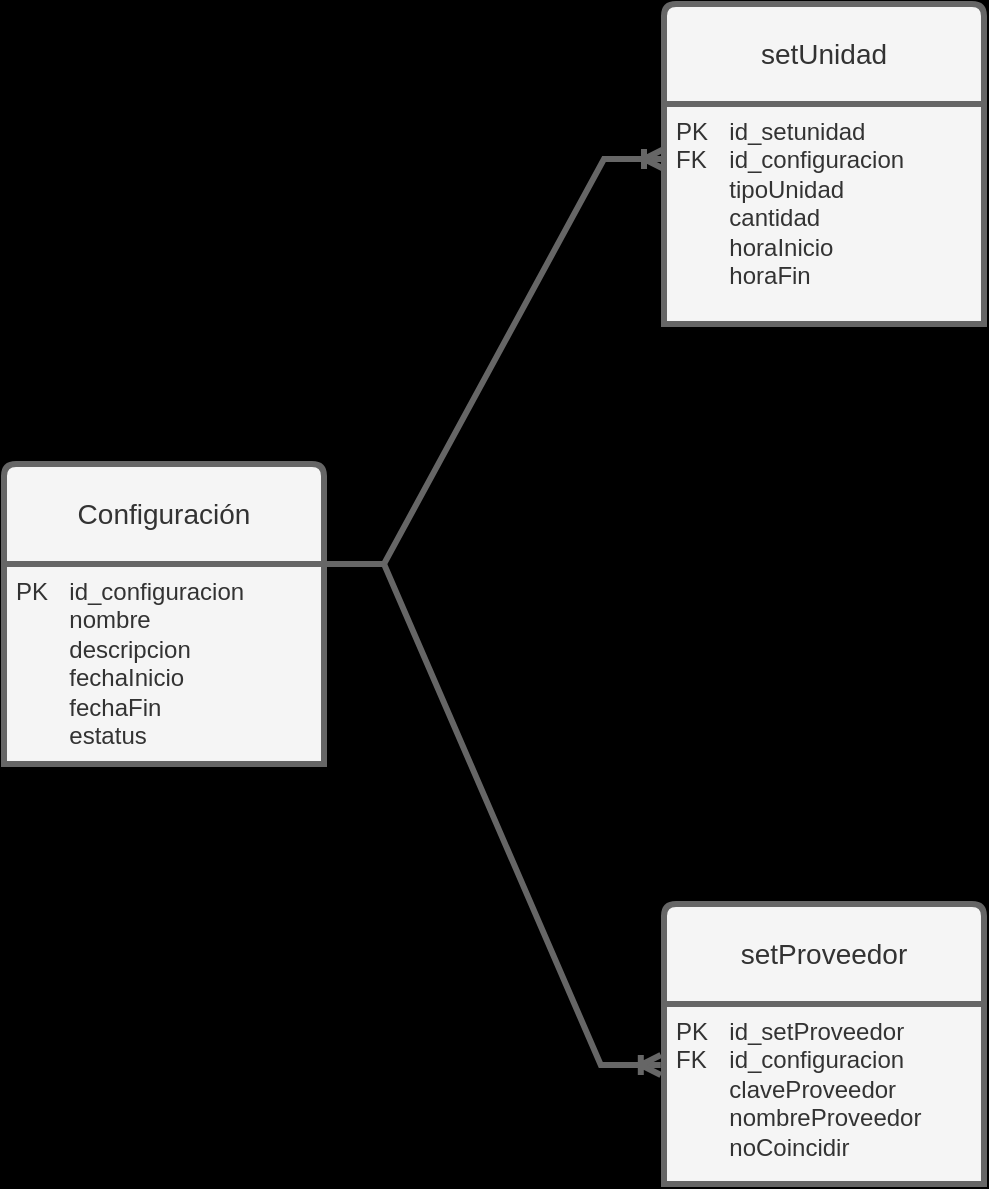 <mxfile version="24.3.0" type="github">
  <diagram name="Página-1" id="u7YFRZec_WkkG4phaAAQ">
    <mxGraphModel dx="875" dy="472" grid="1" gridSize="10" guides="1" tooltips="1" connect="1" arrows="1" fold="1" page="1" pageScale="1" pageWidth="1100" pageHeight="850" background="#000000" math="0" shadow="0">
      <root>
        <mxCell id="0" />
        <mxCell id="1" parent="0" />
        <mxCell id="4B2WrH6HlpGqlDWjBfHs-1" value="Configuración" style="swimlane;childLayout=stackLayout;horizontal=1;startSize=50;horizontalStack=0;rounded=1;fontSize=14;fontStyle=0;strokeWidth=3;resizeParent=0;resizeLast=1;shadow=0;dashed=0;align=center;arcSize=4;whiteSpace=wrap;html=1;fillColor=#f5f5f5;fontColor=#333333;strokeColor=#666666;" vertex="1" parent="1">
          <mxGeometry x="200" y="350" width="160" height="150" as="geometry" />
        </mxCell>
        <mxCell id="4B2WrH6HlpGqlDWjBfHs-2" value="&lt;div&gt;PK&lt;span style=&quot;white-space: pre;&quot;&gt;&#x9;&lt;/span&gt;id_configuracion&lt;/div&gt;&lt;div&gt;&lt;span style=&quot;white-space: pre;&quot;&gt;&#x9;&lt;/span&gt;nombre&lt;/div&gt;&lt;div&gt;&lt;span style=&quot;white-space: pre;&quot;&gt;&#x9;&lt;/span&gt;descripcion&lt;/div&gt;&lt;div&gt;&lt;span style=&quot;white-space: pre;&quot;&gt;&#x9;fechaInicio&lt;/span&gt;&lt;/div&gt;&lt;div&gt;&lt;span style=&quot;white-space: pre;&quot;&gt;&lt;span style=&quot;white-space: pre;&quot;&gt;&#x9;&lt;/span&gt;fechaFin&lt;/span&gt;&lt;/div&gt;&lt;div&gt;&lt;span style=&quot;white-space: pre;&quot;&gt;&lt;span style=&quot;white-space: pre;&quot;&gt;&#x9;&lt;/span&gt;estatus&lt;br&gt;&lt;/span&gt;&lt;/div&gt;" style="align=left;strokeColor=#666666;fillColor=#f5f5f5;spacingLeft=4;fontSize=12;verticalAlign=top;resizable=0;rotatable=0;part=1;html=1;fontColor=#333333;strokeWidth=3;" vertex="1" parent="4B2WrH6HlpGqlDWjBfHs-1">
          <mxGeometry y="50" width="160" height="100" as="geometry" />
        </mxCell>
        <mxCell id="4B2WrH6HlpGqlDWjBfHs-7" value="setUnidad" style="swimlane;childLayout=stackLayout;horizontal=1;startSize=50;horizontalStack=0;rounded=1;fontSize=14;fontStyle=0;strokeWidth=3;resizeParent=0;resizeLast=1;shadow=0;dashed=0;align=center;arcSize=4;whiteSpace=wrap;html=1;fillColor=#f5f5f5;fontColor=#333333;strokeColor=#666666;" vertex="1" parent="1">
          <mxGeometry x="530" y="120" width="160" height="160" as="geometry" />
        </mxCell>
        <mxCell id="4B2WrH6HlpGqlDWjBfHs-8" value="&lt;div&gt;PK&lt;span style=&quot;white-space: pre;&quot;&gt;&#x9;&lt;/span&gt;id_setunidad&lt;/div&gt;&lt;div&gt;FK&lt;span style=&quot;white-space: pre;&quot;&gt;&#x9;&lt;/span&gt;id_configuracion&lt;/div&gt;&lt;div&gt;&lt;span style=&quot;white-space: pre;&quot;&gt;&#x9;&lt;/span&gt;tipoUnidad&lt;/div&gt;&lt;div&gt;&lt;span style=&quot;white-space: pre;&quot;&gt;&#x9;&lt;/span&gt;cantidad&lt;/div&gt;&lt;div&gt;&lt;span style=&quot;white-space: pre;&quot;&gt;&#x9;&lt;/span&gt;horaInicio&lt;/div&gt;&lt;div&gt;&lt;span style=&quot;white-space: pre;&quot;&gt;&#x9;&lt;/span&gt;horaFin&lt;br&gt;&lt;/div&gt;" style="align=left;strokeColor=#666666;fillColor=#f5f5f5;spacingLeft=4;fontSize=12;verticalAlign=top;resizable=0;rotatable=0;part=1;html=1;fontColor=#333333;strokeWidth=3;" vertex="1" parent="4B2WrH6HlpGqlDWjBfHs-7">
          <mxGeometry y="50" width="160" height="110" as="geometry" />
        </mxCell>
        <mxCell id="4B2WrH6HlpGqlDWjBfHs-10" value="setProveedor" style="swimlane;childLayout=stackLayout;horizontal=1;startSize=50;horizontalStack=0;rounded=1;fontSize=14;fontStyle=0;strokeWidth=3;resizeParent=0;resizeLast=1;shadow=0;dashed=0;align=center;arcSize=4;whiteSpace=wrap;html=1;fillColor=#f5f5f5;fontColor=#333333;strokeColor=#666666;" vertex="1" parent="1">
          <mxGeometry x="530" y="570" width="160" height="140" as="geometry" />
        </mxCell>
        <mxCell id="4B2WrH6HlpGqlDWjBfHs-11" value="&lt;div&gt;PK&lt;span style=&quot;white-space: pre;&quot;&gt;&#x9;&lt;/span&gt;id_setProveedor&lt;/div&gt;&lt;div&gt;FK&lt;span style=&quot;white-space: pre;&quot;&gt;&#x9;&lt;/span&gt;id_configuracion&lt;/div&gt;&lt;div&gt;&lt;span style=&quot;white-space: pre;&quot;&gt;&#x9;&lt;/span&gt;claveProveedor&lt;/div&gt;&lt;div&gt;&lt;span style=&quot;white-space: pre;&quot;&gt;&#x9;&lt;/span&gt;nombreProveedor&lt;/div&gt;&lt;div&gt;&lt;span style=&quot;white-space: pre;&quot;&gt;&#x9;&lt;/span&gt;noCoincidir&lt;br&gt;&lt;/div&gt;" style="align=left;strokeColor=#666666;fillColor=#f5f5f5;spacingLeft=4;fontSize=12;verticalAlign=top;resizable=0;rotatable=0;part=1;html=1;fontColor=#333333;strokeWidth=3;" vertex="1" parent="4B2WrH6HlpGqlDWjBfHs-10">
          <mxGeometry y="50" width="160" height="90" as="geometry" />
        </mxCell>
        <mxCell id="4B2WrH6HlpGqlDWjBfHs-13" value="" style="edgeStyle=entityRelationEdgeStyle;fontSize=12;html=1;endArrow=ERoneToMany;rounded=0;exitX=1;exitY=0;exitDx=0;exitDy=0;entryX=0;entryY=0.25;entryDx=0;entryDy=0;fillColor=#f5f5f5;strokeColor=#666666;strokeWidth=3;" edge="1" parent="1" source="4B2WrH6HlpGqlDWjBfHs-2" target="4B2WrH6HlpGqlDWjBfHs-8">
          <mxGeometry width="100" height="100" relative="1" as="geometry">
            <mxPoint x="400" y="420" as="sourcePoint" />
            <mxPoint x="510" y="230" as="targetPoint" />
          </mxGeometry>
        </mxCell>
        <mxCell id="4B2WrH6HlpGqlDWjBfHs-14" value="" style="edgeStyle=entityRelationEdgeStyle;fontSize=12;html=1;endArrow=ERoneToMany;rounded=0;exitX=1;exitY=0;exitDx=0;exitDy=0;entryX=-0.01;entryY=0.339;entryDx=0;entryDy=0;entryPerimeter=0;fillColor=#f5f5f5;strokeColor=#666666;strokeWidth=3;" edge="1" parent="1" source="4B2WrH6HlpGqlDWjBfHs-2" target="4B2WrH6HlpGqlDWjBfHs-11">
          <mxGeometry width="100" height="100" relative="1" as="geometry">
            <mxPoint x="400" y="400" as="sourcePoint" />
            <mxPoint x="480" y="540" as="targetPoint" />
          </mxGeometry>
        </mxCell>
      </root>
    </mxGraphModel>
  </diagram>
</mxfile>
